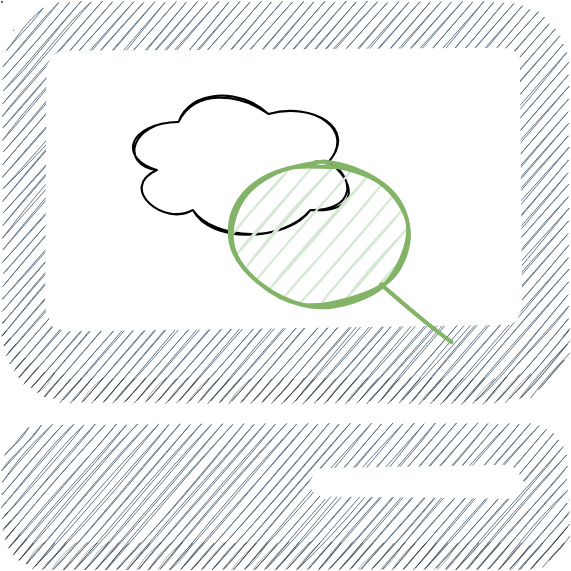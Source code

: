 <mxfile version="20.3.0" type="device"><diagram id="7S_2negImTswV8Bbsk16" name="Seite-1"><mxGraphModel dx="1024" dy="675" grid="1" gridSize="10" guides="1" tooltips="1" connect="1" arrows="1" fold="1" page="1" pageScale="1" pageWidth="1169" pageHeight="827" math="0" shadow="0"><root><mxCell id="0"/><mxCell id="1" parent="0"/><mxCell id="Y132fxa91ZCtM3gJYq3Z-15" value="" style="outlineConnect=0;dashed=0;verticalLabelPosition=bottom;verticalAlign=top;align=center;html=1;shape=mxgraph.aws3.management_console;fillColor=#647687;sketch=1;strokeColor=#314354;fontColor=#ffffff;" vertex="1" parent="1"><mxGeometry x="320" y="100" width="283" height="283" as="geometry"/></mxCell><mxCell id="Y132fxa91ZCtM3gJYq3Z-17" value="" style="ellipse;shape=cloud;whiteSpace=wrap;html=1;sketch=1;fillColor=none;" vertex="1" parent="1"><mxGeometry x="378.25" y="140" width="120" height="80" as="geometry"/></mxCell><mxCell id="Y132fxa91ZCtM3gJYq3Z-16" value="" style="html=1;verticalLabelPosition=bottom;align=center;labelBackgroundColor=#ffffff;verticalAlign=top;strokeWidth=2;strokeColor=#82b366;shadow=0;dashed=0;shape=mxgraph.ios7.icons.looking_glass;sketch=1;fillColor=#d5e8d4;" vertex="1" parent="1"><mxGeometry x="434.75" y="180" width="110" height="90" as="geometry"/></mxCell></root></mxGraphModel></diagram></mxfile>